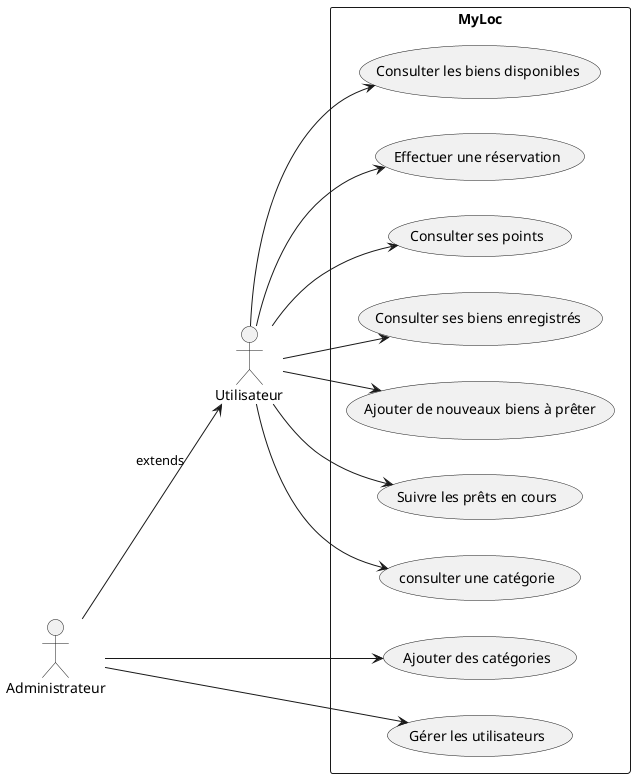 @startuml

left to right direction

actor Utilisateur as User
actor Administrateur as Admin

rectangle MyLoc {
      usecase "Consulter les biens disponibles" as UC1
      usecase "Effectuer une réservation" as UC2



      usecase "Consulter ses points" as UC3
      usecase "Consulter ses biens enregistrés" as UC4
      usecase "Ajouter de nouveaux biens à prêter" as UC5
      usecase "Suivre les prêts en cours" as UC6
      usecase "consulter une catégorie" as UC7
      usecase "Ajouter des catégories" as AC1
      usecase "Gérer les utilisateurs" as AC2




}
User --> UC1
User --> UC2
User --> UC3
User --> UC4
User --> UC5
User --> UC6
User --> UC7
Admin --> AC1
Admin --> AC2

Admin --> User:extends

@enduml